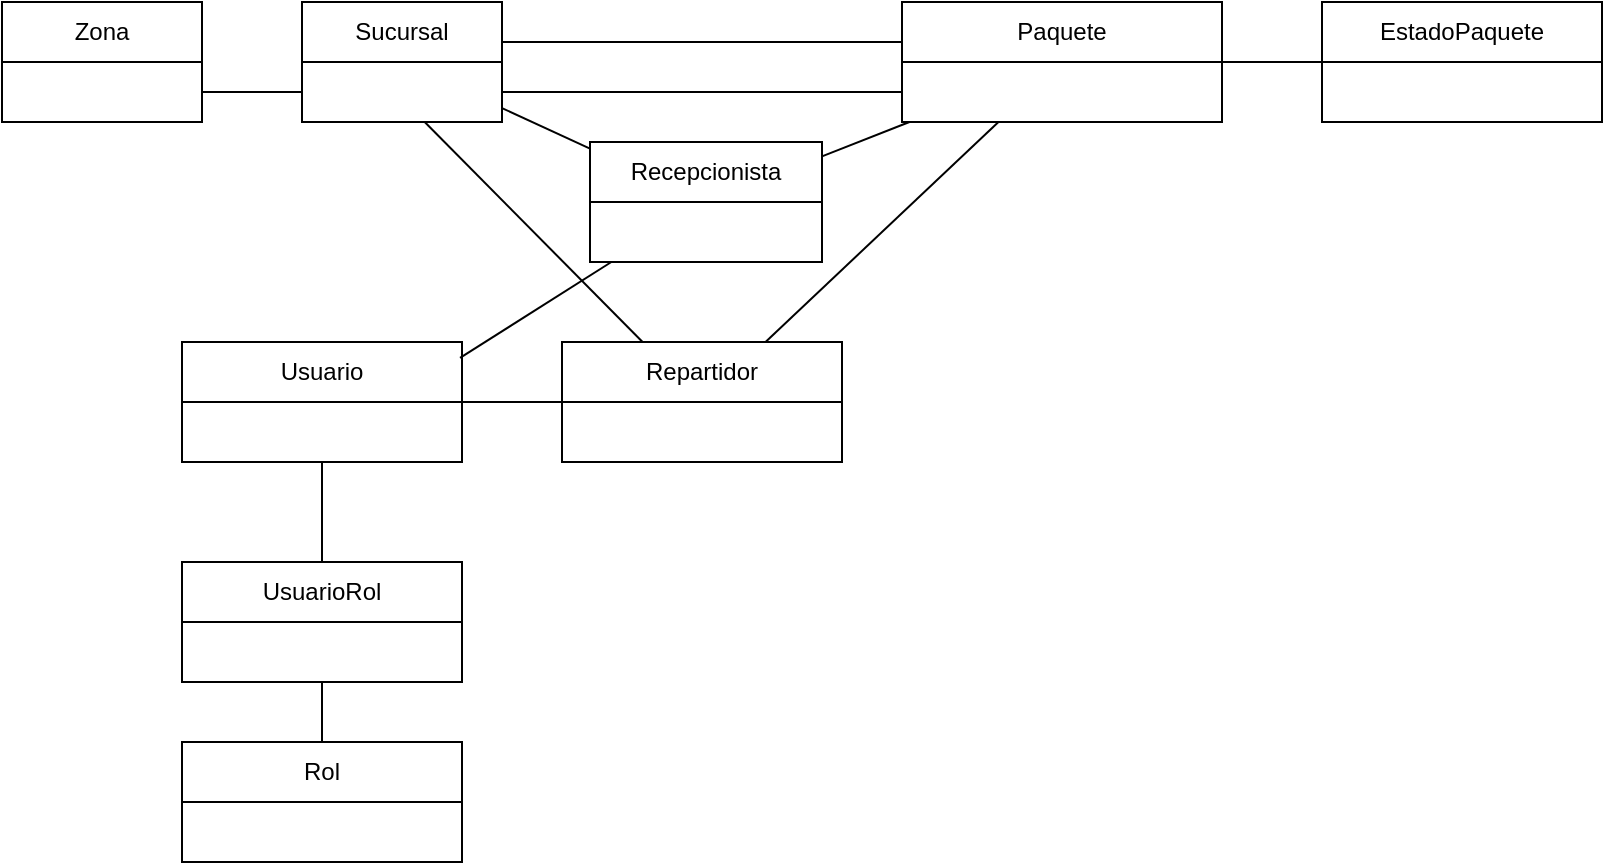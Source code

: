 <mxfile version="27.1.6">
  <diagram id="C5RBs43oDa-KdzZeNtuy" name="Page-1">
    <mxGraphModel dx="872" dy="439" grid="1" gridSize="10" guides="1" tooltips="1" connect="1" arrows="1" fold="1" page="1" pageScale="1" pageWidth="827" pageHeight="1169" math="0" shadow="0">
      <root>
        <mxCell id="WIyWlLk6GJQsqaUBKTNV-0" />
        <mxCell id="WIyWlLk6GJQsqaUBKTNV-1" parent="WIyWlLk6GJQsqaUBKTNV-0" />
        <mxCell id="JxAkUNU0sJ8yOrSUIcE7-0" value="Zona" style="swimlane;fontStyle=0;childLayout=stackLayout;horizontal=1;startSize=30;horizontalStack=0;resizeParent=1;resizeParentMax=0;resizeLast=0;collapsible=1;marginBottom=0;whiteSpace=wrap;html=1;" parent="WIyWlLk6GJQsqaUBKTNV-1" vertex="1">
          <mxGeometry x="20" y="30" width="100" height="60" as="geometry" />
        </mxCell>
        <mxCell id="JxAkUNU0sJ8yOrSUIcE7-4" value="Usuario" style="swimlane;fontStyle=0;childLayout=stackLayout;horizontal=1;startSize=30;horizontalStack=0;resizeParent=1;resizeParentMax=0;resizeLast=0;collapsible=1;marginBottom=0;whiteSpace=wrap;html=1;" parent="WIyWlLk6GJQsqaUBKTNV-1" vertex="1">
          <mxGeometry x="110" y="200" width="140" height="60" as="geometry">
            <mxRectangle x="50" y="400" width="70" height="30" as="alternateBounds" />
          </mxGeometry>
        </mxCell>
        <mxCell id="JxAkUNU0sJ8yOrSUIcE7-7" value="Repartidor" style="swimlane;fontStyle=0;childLayout=stackLayout;horizontal=1;startSize=30;horizontalStack=0;resizeParent=1;resizeParentMax=0;resizeLast=0;collapsible=1;marginBottom=0;whiteSpace=wrap;html=1;" parent="WIyWlLk6GJQsqaUBKTNV-1" vertex="1">
          <mxGeometry x="300" y="200" width="140" height="60" as="geometry" />
        </mxCell>
        <mxCell id="JxAkUNU0sJ8yOrSUIcE7-10" value="Sucursal" style="swimlane;fontStyle=0;childLayout=stackLayout;horizontal=1;startSize=30;horizontalStack=0;resizeParent=1;resizeParentMax=0;resizeLast=0;collapsible=1;marginBottom=0;whiteSpace=wrap;html=1;" parent="WIyWlLk6GJQsqaUBKTNV-1" vertex="1">
          <mxGeometry x="170" y="30" width="100" height="60" as="geometry" />
        </mxCell>
        <mxCell id="JxAkUNU0sJ8yOrSUIcE7-13" value="Rol" style="swimlane;fontStyle=0;childLayout=stackLayout;horizontal=1;startSize=30;horizontalStack=0;resizeParent=1;resizeParentMax=0;resizeLast=0;collapsible=1;marginBottom=0;whiteSpace=wrap;html=1;" parent="WIyWlLk6GJQsqaUBKTNV-1" vertex="1">
          <mxGeometry x="110" y="400" width="140" height="60" as="geometry" />
        </mxCell>
        <mxCell id="JxAkUNU0sJ8yOrSUIcE7-16" value="UsuarioRol" style="swimlane;fontStyle=0;childLayout=stackLayout;horizontal=1;startSize=30;horizontalStack=0;resizeParent=1;resizeParentMax=0;resizeLast=0;collapsible=1;marginBottom=0;whiteSpace=wrap;html=1;" parent="WIyWlLk6GJQsqaUBKTNV-1" vertex="1">
          <mxGeometry x="110" y="310" width="140" height="60" as="geometry" />
        </mxCell>
        <mxCell id="JxAkUNU0sJ8yOrSUIcE7-19" value="Paquete" style="swimlane;fontStyle=0;childLayout=stackLayout;horizontal=1;startSize=30;horizontalStack=0;resizeParent=1;resizeParentMax=0;resizeLast=0;collapsible=1;marginBottom=0;whiteSpace=wrap;html=1;" parent="WIyWlLk6GJQsqaUBKTNV-1" vertex="1">
          <mxGeometry x="470" y="30" width="160" height="60" as="geometry" />
        </mxCell>
        <mxCell id="JxAkUNU0sJ8yOrSUIcE7-22" value="Recepcionista" style="swimlane;fontStyle=0;childLayout=stackLayout;horizontal=1;startSize=30;horizontalStack=0;resizeParent=1;resizeParentMax=0;resizeLast=0;collapsible=1;marginBottom=0;whiteSpace=wrap;html=1;" parent="WIyWlLk6GJQsqaUBKTNV-1" vertex="1">
          <mxGeometry x="314" y="100" width="116" height="60" as="geometry" />
        </mxCell>
        <mxCell id="JxAkUNU0sJ8yOrSUIcE7-25" value="EstadoPaquete" style="swimlane;fontStyle=0;childLayout=stackLayout;horizontal=1;startSize=30;horizontalStack=0;resizeParent=1;resizeParentMax=0;resizeLast=0;collapsible=1;marginBottom=0;whiteSpace=wrap;html=1;" parent="WIyWlLk6GJQsqaUBKTNV-1" vertex="1">
          <mxGeometry x="680" y="30" width="140" height="60" as="geometry" />
        </mxCell>
        <mxCell id="JxAkUNU0sJ8yOrSUIcE7-59" value="" style="endArrow=none;html=1;rounded=0;" parent="WIyWlLk6GJQsqaUBKTNV-1" source="JxAkUNU0sJ8yOrSUIcE7-16" target="JxAkUNU0sJ8yOrSUIcE7-4" edge="1">
          <mxGeometry width="50" height="50" relative="1" as="geometry">
            <mxPoint x="135" y="400" as="sourcePoint" />
            <mxPoint x="190" y="350" as="targetPoint" />
          </mxGeometry>
        </mxCell>
        <mxCell id="JxAkUNU0sJ8yOrSUIcE7-60" value="" style="endArrow=none;html=1;rounded=0;exitX=0.5;exitY=0;exitDx=0;exitDy=0;" parent="WIyWlLk6GJQsqaUBKTNV-1" source="JxAkUNU0sJ8yOrSUIcE7-13" target="JxAkUNU0sJ8yOrSUIcE7-16" edge="1">
          <mxGeometry width="50" height="50" relative="1" as="geometry">
            <mxPoint x="230" y="454.416" as="sourcePoint" />
            <mxPoint x="286.98" y="458.01" as="targetPoint" />
          </mxGeometry>
        </mxCell>
        <mxCell id="JxAkUNU0sJ8yOrSUIcE7-61" value="" style="endArrow=none;html=1;rounded=0;" parent="WIyWlLk6GJQsqaUBKTNV-1" source="JxAkUNU0sJ8yOrSUIcE7-4" target="JxAkUNU0sJ8yOrSUIcE7-7" edge="1">
          <mxGeometry width="50" height="50" relative="1" as="geometry">
            <mxPoint x="230" y="227.5" as="sourcePoint" />
            <mxPoint x="290" y="275" as="targetPoint" />
          </mxGeometry>
        </mxCell>
        <mxCell id="JxAkUNU0sJ8yOrSUIcE7-62" value="" style="endArrow=none;html=1;rounded=0;entryX=0;entryY=0.5;entryDx=0;entryDy=0;" parent="WIyWlLk6GJQsqaUBKTNV-1" edge="1">
          <mxGeometry width="50" height="50" relative="1" as="geometry">
            <mxPoint x="120" y="75" as="sourcePoint" />
            <mxPoint x="170" y="75" as="targetPoint" />
          </mxGeometry>
        </mxCell>
        <mxCell id="JxAkUNU0sJ8yOrSUIcE7-63" value="" style="endArrow=none;html=1;rounded=0;" parent="WIyWlLk6GJQsqaUBKTNV-1" edge="1">
          <mxGeometry width="50" height="50" relative="1" as="geometry">
            <mxPoint x="270" y="50" as="sourcePoint" />
            <mxPoint x="470" y="50" as="targetPoint" />
            <Array as="points" />
          </mxGeometry>
        </mxCell>
        <mxCell id="JxAkUNU0sJ8yOrSUIcE7-64" value="" style="endArrow=none;html=1;rounded=0;" parent="WIyWlLk6GJQsqaUBKTNV-1" source="JxAkUNU0sJ8yOrSUIcE7-10" target="JxAkUNU0sJ8yOrSUIcE7-22" edge="1">
          <mxGeometry width="50" height="50" relative="1" as="geometry">
            <mxPoint x="280" y="160" as="sourcePoint" />
            <mxPoint x="330" y="110" as="targetPoint" />
          </mxGeometry>
        </mxCell>
        <mxCell id="JxAkUNU0sJ8yOrSUIcE7-65" value="" style="endArrow=none;html=1;rounded=0;exitX=0.993;exitY=0.133;exitDx=0;exitDy=0;exitPerimeter=0;" parent="WIyWlLk6GJQsqaUBKTNV-1" source="JxAkUNU0sJ8yOrSUIcE7-4" target="JxAkUNU0sJ8yOrSUIcE7-22" edge="1">
          <mxGeometry width="50" height="50" relative="1" as="geometry">
            <mxPoint x="390" y="280" as="sourcePoint" />
            <mxPoint x="440" y="230" as="targetPoint" />
          </mxGeometry>
        </mxCell>
        <mxCell id="JxAkUNU0sJ8yOrSUIcE7-66" value="" style="endArrow=none;html=1;rounded=0;" parent="WIyWlLk6GJQsqaUBKTNV-1" source="JxAkUNU0sJ8yOrSUIcE7-7" target="JxAkUNU0sJ8yOrSUIcE7-19" edge="1">
          <mxGeometry width="50" height="50" relative="1" as="geometry">
            <mxPoint x="420" y="250" as="sourcePoint" />
            <mxPoint x="470" y="200" as="targetPoint" />
          </mxGeometry>
        </mxCell>
        <mxCell id="JxAkUNU0sJ8yOrSUIcE7-67" value="" style="endArrow=none;html=1;rounded=0;" parent="WIyWlLk6GJQsqaUBKTNV-1" source="JxAkUNU0sJ8yOrSUIcE7-19" target="JxAkUNU0sJ8yOrSUIcE7-25" edge="1">
          <mxGeometry width="50" height="50" relative="1" as="geometry">
            <mxPoint x="630" y="110.01" as="sourcePoint" />
            <mxPoint x="678" y="110" as="targetPoint" />
          </mxGeometry>
        </mxCell>
        <mxCell id="JxAkUNU0sJ8yOrSUIcE7-68" value="" style="endArrow=none;html=1;rounded=0;entryX=0;entryY=0.5;entryDx=0;entryDy=0;" parent="WIyWlLk6GJQsqaUBKTNV-1" edge="1">
          <mxGeometry width="50" height="50" relative="1" as="geometry">
            <mxPoint x="270" y="75" as="sourcePoint" />
            <mxPoint x="470" y="75" as="targetPoint" />
          </mxGeometry>
        </mxCell>
        <mxCell id="JxAkUNU0sJ8yOrSUIcE7-70" value="" style="endArrow=none;html=1;rounded=0;" parent="WIyWlLk6GJQsqaUBKTNV-1" target="JxAkUNU0sJ8yOrSUIcE7-7" edge="1">
          <mxGeometry width="50" height="50" relative="1" as="geometry">
            <mxPoint x="231.351" y="90" as="sourcePoint" />
            <mxPoint x="314" y="160" as="targetPoint" />
          </mxGeometry>
        </mxCell>
        <mxCell id="JxAkUNU0sJ8yOrSUIcE7-71" value="" style="endArrow=none;html=1;rounded=0;" parent="WIyWlLk6GJQsqaUBKTNV-1" source="JxAkUNU0sJ8yOrSUIcE7-22" target="JxAkUNU0sJ8yOrSUIcE7-19" edge="1">
          <mxGeometry width="50" height="50" relative="1" as="geometry">
            <mxPoint x="410" y="180" as="sourcePoint" />
            <mxPoint x="460" y="130" as="targetPoint" />
          </mxGeometry>
        </mxCell>
      </root>
    </mxGraphModel>
  </diagram>
</mxfile>
